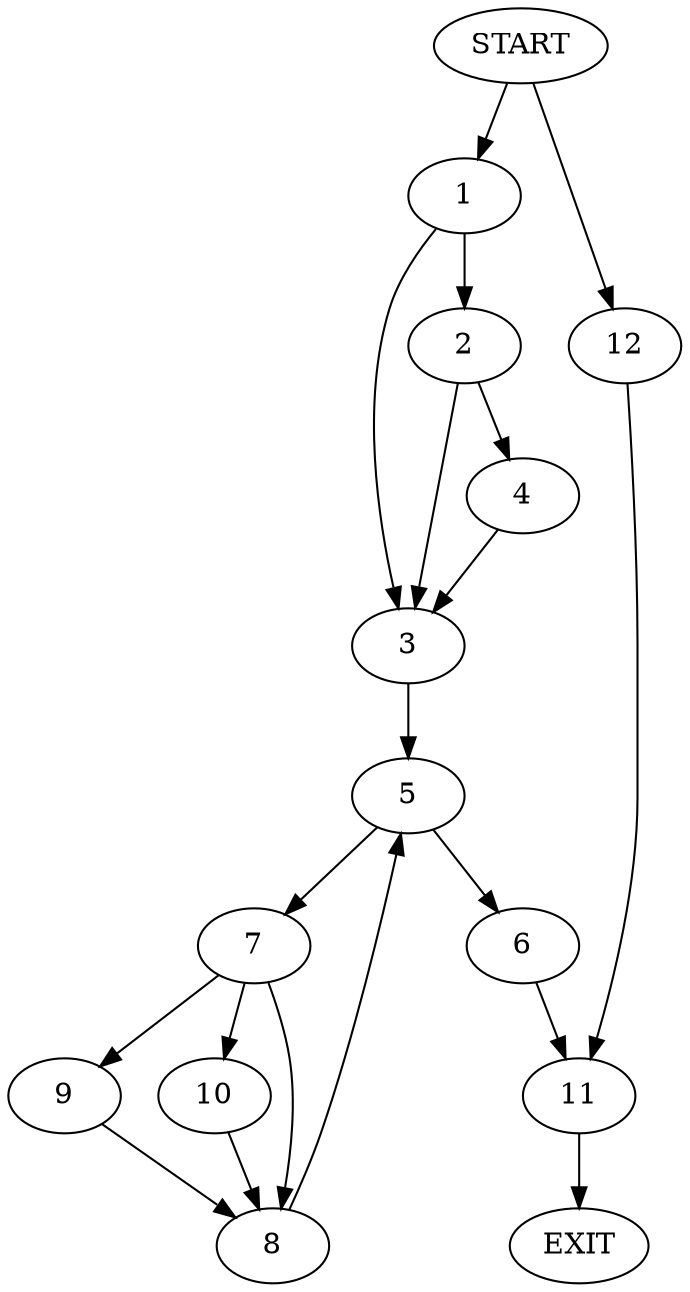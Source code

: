 digraph {
0 [label="START"]
13 [label="EXIT"]
0 -> 1
1 -> 2
1 -> 3
2 -> 3
2 -> 4
3 -> 5
4 -> 3
5 -> 6
5 -> 7
7 -> 8
7 -> 9
7 -> 10
6 -> 11
10 -> 8
9 -> 8
8 -> 5
11 -> 13
0 -> 12
12 -> 11
}
